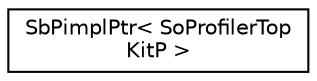 digraph "Graphical Class Hierarchy"
{
 // LATEX_PDF_SIZE
  edge [fontname="Helvetica",fontsize="10",labelfontname="Helvetica",labelfontsize="10"];
  node [fontname="Helvetica",fontsize="10",shape=record];
  rankdir="LR";
  Node0 [label="SbPimplPtr\< SoProfilerTop\lKitP \>",height=0.2,width=0.4,color="black", fillcolor="white", style="filled",URL="$classSbPimplPtr.html",tooltip=" "];
}
